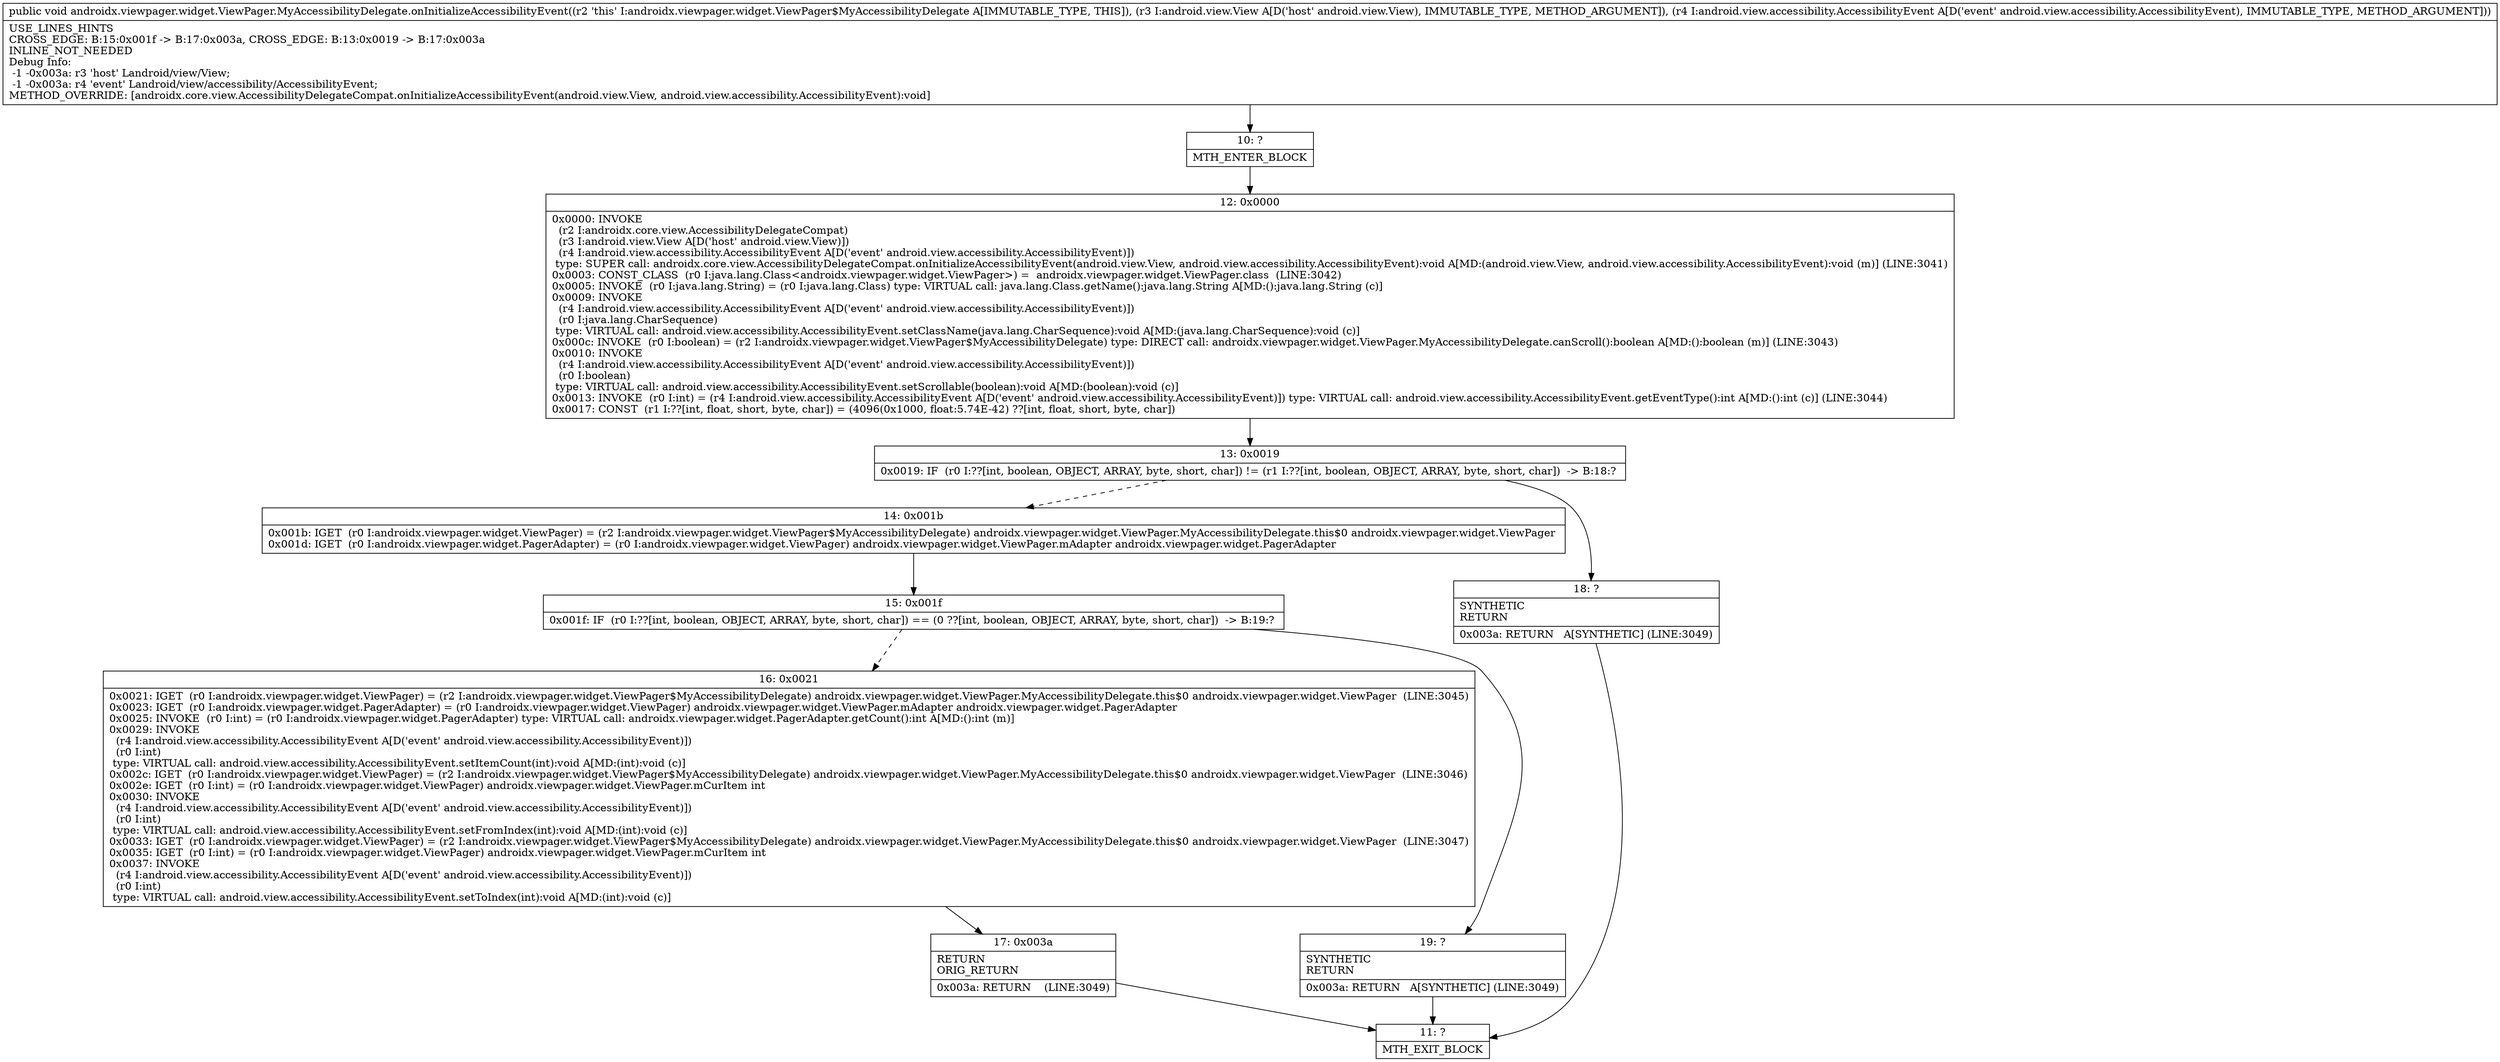 digraph "CFG forandroidx.viewpager.widget.ViewPager.MyAccessibilityDelegate.onInitializeAccessibilityEvent(Landroid\/view\/View;Landroid\/view\/accessibility\/AccessibilityEvent;)V" {
Node_10 [shape=record,label="{10\:\ ?|MTH_ENTER_BLOCK\l}"];
Node_12 [shape=record,label="{12\:\ 0x0000|0x0000: INVOKE  \l  (r2 I:androidx.core.view.AccessibilityDelegateCompat)\l  (r3 I:android.view.View A[D('host' android.view.View)])\l  (r4 I:android.view.accessibility.AccessibilityEvent A[D('event' android.view.accessibility.AccessibilityEvent)])\l type: SUPER call: androidx.core.view.AccessibilityDelegateCompat.onInitializeAccessibilityEvent(android.view.View, android.view.accessibility.AccessibilityEvent):void A[MD:(android.view.View, android.view.accessibility.AccessibilityEvent):void (m)] (LINE:3041)\l0x0003: CONST_CLASS  (r0 I:java.lang.Class\<androidx.viewpager.widget.ViewPager\>) =  androidx.viewpager.widget.ViewPager.class  (LINE:3042)\l0x0005: INVOKE  (r0 I:java.lang.String) = (r0 I:java.lang.Class) type: VIRTUAL call: java.lang.Class.getName():java.lang.String A[MD:():java.lang.String (c)]\l0x0009: INVOKE  \l  (r4 I:android.view.accessibility.AccessibilityEvent A[D('event' android.view.accessibility.AccessibilityEvent)])\l  (r0 I:java.lang.CharSequence)\l type: VIRTUAL call: android.view.accessibility.AccessibilityEvent.setClassName(java.lang.CharSequence):void A[MD:(java.lang.CharSequence):void (c)]\l0x000c: INVOKE  (r0 I:boolean) = (r2 I:androidx.viewpager.widget.ViewPager$MyAccessibilityDelegate) type: DIRECT call: androidx.viewpager.widget.ViewPager.MyAccessibilityDelegate.canScroll():boolean A[MD:():boolean (m)] (LINE:3043)\l0x0010: INVOKE  \l  (r4 I:android.view.accessibility.AccessibilityEvent A[D('event' android.view.accessibility.AccessibilityEvent)])\l  (r0 I:boolean)\l type: VIRTUAL call: android.view.accessibility.AccessibilityEvent.setScrollable(boolean):void A[MD:(boolean):void (c)]\l0x0013: INVOKE  (r0 I:int) = (r4 I:android.view.accessibility.AccessibilityEvent A[D('event' android.view.accessibility.AccessibilityEvent)]) type: VIRTUAL call: android.view.accessibility.AccessibilityEvent.getEventType():int A[MD:():int (c)] (LINE:3044)\l0x0017: CONST  (r1 I:??[int, float, short, byte, char]) = (4096(0x1000, float:5.74E\-42) ??[int, float, short, byte, char]) \l}"];
Node_13 [shape=record,label="{13\:\ 0x0019|0x0019: IF  (r0 I:??[int, boolean, OBJECT, ARRAY, byte, short, char]) != (r1 I:??[int, boolean, OBJECT, ARRAY, byte, short, char])  \-\> B:18:? \l}"];
Node_14 [shape=record,label="{14\:\ 0x001b|0x001b: IGET  (r0 I:androidx.viewpager.widget.ViewPager) = (r2 I:androidx.viewpager.widget.ViewPager$MyAccessibilityDelegate) androidx.viewpager.widget.ViewPager.MyAccessibilityDelegate.this$0 androidx.viewpager.widget.ViewPager \l0x001d: IGET  (r0 I:androidx.viewpager.widget.PagerAdapter) = (r0 I:androidx.viewpager.widget.ViewPager) androidx.viewpager.widget.ViewPager.mAdapter androidx.viewpager.widget.PagerAdapter \l}"];
Node_15 [shape=record,label="{15\:\ 0x001f|0x001f: IF  (r0 I:??[int, boolean, OBJECT, ARRAY, byte, short, char]) == (0 ??[int, boolean, OBJECT, ARRAY, byte, short, char])  \-\> B:19:? \l}"];
Node_16 [shape=record,label="{16\:\ 0x0021|0x0021: IGET  (r0 I:androidx.viewpager.widget.ViewPager) = (r2 I:androidx.viewpager.widget.ViewPager$MyAccessibilityDelegate) androidx.viewpager.widget.ViewPager.MyAccessibilityDelegate.this$0 androidx.viewpager.widget.ViewPager  (LINE:3045)\l0x0023: IGET  (r0 I:androidx.viewpager.widget.PagerAdapter) = (r0 I:androidx.viewpager.widget.ViewPager) androidx.viewpager.widget.ViewPager.mAdapter androidx.viewpager.widget.PagerAdapter \l0x0025: INVOKE  (r0 I:int) = (r0 I:androidx.viewpager.widget.PagerAdapter) type: VIRTUAL call: androidx.viewpager.widget.PagerAdapter.getCount():int A[MD:():int (m)]\l0x0029: INVOKE  \l  (r4 I:android.view.accessibility.AccessibilityEvent A[D('event' android.view.accessibility.AccessibilityEvent)])\l  (r0 I:int)\l type: VIRTUAL call: android.view.accessibility.AccessibilityEvent.setItemCount(int):void A[MD:(int):void (c)]\l0x002c: IGET  (r0 I:androidx.viewpager.widget.ViewPager) = (r2 I:androidx.viewpager.widget.ViewPager$MyAccessibilityDelegate) androidx.viewpager.widget.ViewPager.MyAccessibilityDelegate.this$0 androidx.viewpager.widget.ViewPager  (LINE:3046)\l0x002e: IGET  (r0 I:int) = (r0 I:androidx.viewpager.widget.ViewPager) androidx.viewpager.widget.ViewPager.mCurItem int \l0x0030: INVOKE  \l  (r4 I:android.view.accessibility.AccessibilityEvent A[D('event' android.view.accessibility.AccessibilityEvent)])\l  (r0 I:int)\l type: VIRTUAL call: android.view.accessibility.AccessibilityEvent.setFromIndex(int):void A[MD:(int):void (c)]\l0x0033: IGET  (r0 I:androidx.viewpager.widget.ViewPager) = (r2 I:androidx.viewpager.widget.ViewPager$MyAccessibilityDelegate) androidx.viewpager.widget.ViewPager.MyAccessibilityDelegate.this$0 androidx.viewpager.widget.ViewPager  (LINE:3047)\l0x0035: IGET  (r0 I:int) = (r0 I:androidx.viewpager.widget.ViewPager) androidx.viewpager.widget.ViewPager.mCurItem int \l0x0037: INVOKE  \l  (r4 I:android.view.accessibility.AccessibilityEvent A[D('event' android.view.accessibility.AccessibilityEvent)])\l  (r0 I:int)\l type: VIRTUAL call: android.view.accessibility.AccessibilityEvent.setToIndex(int):void A[MD:(int):void (c)]\l}"];
Node_17 [shape=record,label="{17\:\ 0x003a|RETURN\lORIG_RETURN\l|0x003a: RETURN    (LINE:3049)\l}"];
Node_11 [shape=record,label="{11\:\ ?|MTH_EXIT_BLOCK\l}"];
Node_19 [shape=record,label="{19\:\ ?|SYNTHETIC\lRETURN\l|0x003a: RETURN   A[SYNTHETIC] (LINE:3049)\l}"];
Node_18 [shape=record,label="{18\:\ ?|SYNTHETIC\lRETURN\l|0x003a: RETURN   A[SYNTHETIC] (LINE:3049)\l}"];
MethodNode[shape=record,label="{public void androidx.viewpager.widget.ViewPager.MyAccessibilityDelegate.onInitializeAccessibilityEvent((r2 'this' I:androidx.viewpager.widget.ViewPager$MyAccessibilityDelegate A[IMMUTABLE_TYPE, THIS]), (r3 I:android.view.View A[D('host' android.view.View), IMMUTABLE_TYPE, METHOD_ARGUMENT]), (r4 I:android.view.accessibility.AccessibilityEvent A[D('event' android.view.accessibility.AccessibilityEvent), IMMUTABLE_TYPE, METHOD_ARGUMENT]))  | USE_LINES_HINTS\lCROSS_EDGE: B:15:0x001f \-\> B:17:0x003a, CROSS_EDGE: B:13:0x0019 \-\> B:17:0x003a\lINLINE_NOT_NEEDED\lDebug Info:\l  \-1 \-0x003a: r3 'host' Landroid\/view\/View;\l  \-1 \-0x003a: r4 'event' Landroid\/view\/accessibility\/AccessibilityEvent;\lMETHOD_OVERRIDE: [androidx.core.view.AccessibilityDelegateCompat.onInitializeAccessibilityEvent(android.view.View, android.view.accessibility.AccessibilityEvent):void]\l}"];
MethodNode -> Node_10;Node_10 -> Node_12;
Node_12 -> Node_13;
Node_13 -> Node_14[style=dashed];
Node_13 -> Node_18;
Node_14 -> Node_15;
Node_15 -> Node_16[style=dashed];
Node_15 -> Node_19;
Node_16 -> Node_17;
Node_17 -> Node_11;
Node_19 -> Node_11;
Node_18 -> Node_11;
}

